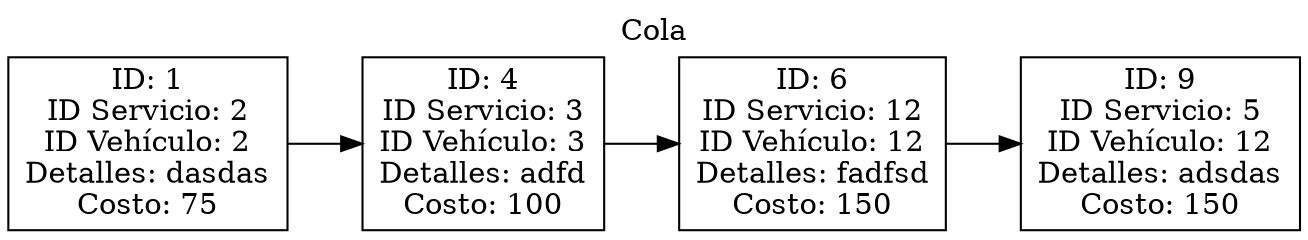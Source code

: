 digraph G {
  rankdir=LR;
  node [shape=record, height=.1];
  label="Cola";
  labelloc="t";
node0 [label="{ID: 1\nID Servicio: 2\nID Vehículo: 2\nDetalles: dasdas\nCosto: 75}"]
node1 [label="{ID: 4\nID Servicio: 3\nID Vehículo: 3\nDetalles: adfd\nCosto: 100}"]
node2 [label="{ID: 6\nID Servicio: 12\nID Vehículo: 12\nDetalles: fadfsd\nCosto: 150}"]
node3 [label="{ID: 9\nID Servicio: 5\nID Vehículo: 12\nDetalles: adsdas\nCosto: 150}"]
node0 -> node1;
node1 -> node2;
node2 -> node3;
}